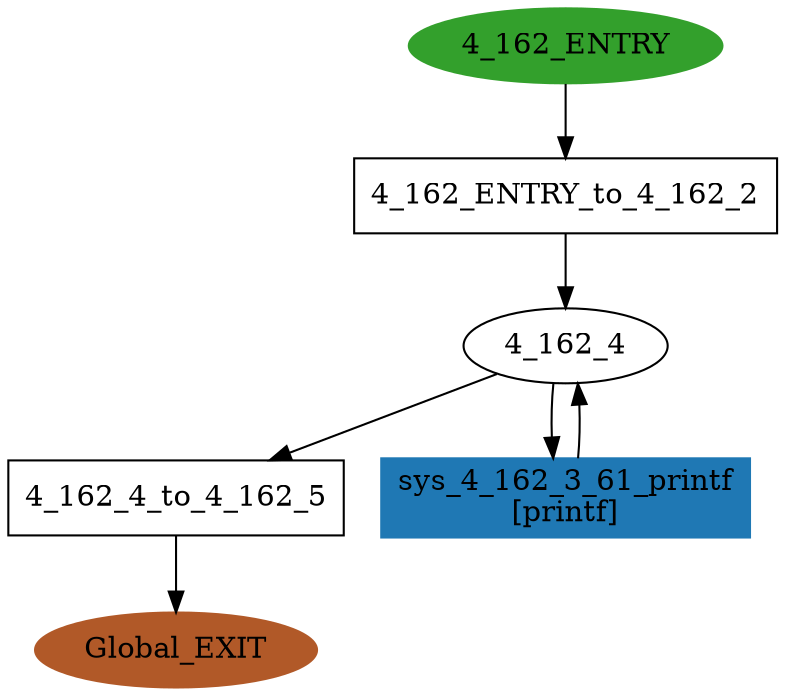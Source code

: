 digraph model { 
compound=true; 
node  [style="filled", colorscheme="paired12"];  "4_162_4" [shape=ellipse, style=""];
  "4_162_ENTRY" [shape=ellipse, color=4, style=filled];
  "Global_EXIT" [shape=ellipse, color=12, style=filled];
  "4_162_ENTRY_to_4_162_2" [shape=box, style=""];
  "4_162_ENTRY_to_4_162_2" [label="4_162_ENTRY_to_4_162_2\n"];
  "4_162_4_to_4_162_5" [shape=box, style=""];
  "4_162_4_to_4_162_5" [label="4_162_4_to_4_162_5\n"];
  "sys_4_162_3_61_printf" [shape=box, style=""];
  "sys_4_162_3_61_printf" [color=2, style=filled];
  "sys_4_162_3_61_printf" [label="sys_4_162_3_61_printf\n[printf]"];
  "4_162_4_to_4_162_5" -> "Global_EXIT" [label="", arrowhead="normal"];
  "4_162_ENTRY_to_4_162_2" -> "4_162_4" [label="", arrowhead="normal"];
  "4_162_ENTRY" -> "4_162_ENTRY_to_4_162_2" [label="", arrowhead="normal"];
  "sys_4_162_3_61_printf" -> "4_162_4" [label="", arrowhead="normal"];
  "4_162_4" -> "sys_4_162_3_61_printf" [label="", arrowhead="normal"];
  "4_162_4" -> "4_162_4_to_4_162_5" [label="", arrowhead="normal"];
}
